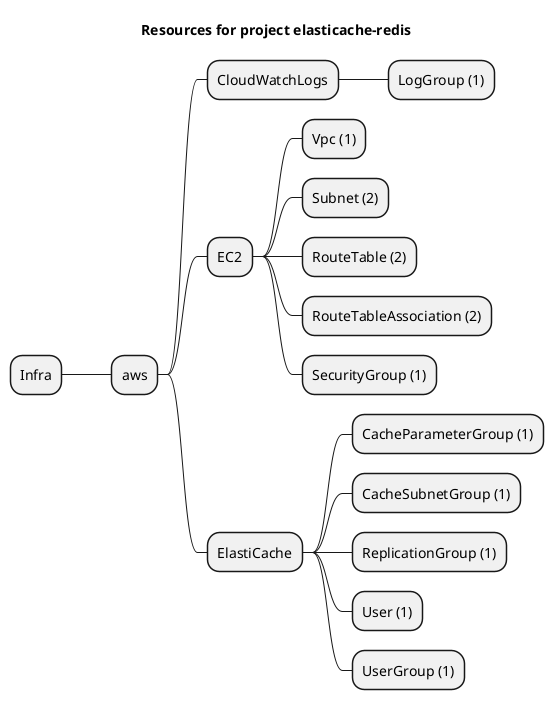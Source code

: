 @startmindmap
title Resources for project elasticache-redis
skinparam monochrome true
+ Infra
++ aws
+++ CloudWatchLogs
++++ LogGroup (1)
+++ EC2
++++ Vpc (1)
++++ Subnet (2)
++++ RouteTable (2)
++++ RouteTableAssociation (2)
++++ SecurityGroup (1)
+++ ElastiCache
++++ CacheParameterGroup (1)
++++ CacheSubnetGroup (1)
++++ ReplicationGroup (1)
++++ User (1)
++++ UserGroup (1)
@endmindmap